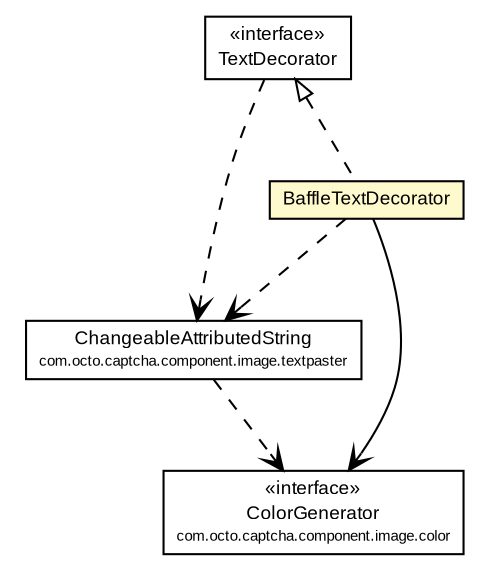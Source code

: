 #!/usr/local/bin/dot
#
# Class diagram 
# Generated by UmlGraph version 4.6 (http://www.spinellis.gr/sw/umlgraph)
#

digraph G {
	edge [fontname="arial",fontsize=10,labelfontname="arial",labelfontsize=10];
	node [fontname="arial",fontsize=10,shape=plaintext];
	// com.octo.captcha.component.image.color.ColorGenerator
	c10095 [label=<<table border="0" cellborder="1" cellspacing="0" cellpadding="2" port="p" href="../../color/ColorGenerator.html">
		<tr><td><table border="0" cellspacing="0" cellpadding="1">
			<tr><td> &laquo;interface&raquo; </td></tr>
			<tr><td> ColorGenerator </td></tr>
			<tr><td><font point-size="7.0"> com.octo.captcha.component.image.color </font></td></tr>
		</table></td></tr>
		</table>>, fontname="arial", fontcolor="black", fontsize=9.0];
	// com.octo.captcha.component.image.textpaster.ChangeableAttributedString
	c10114 [label=<<table border="0" cellborder="1" cellspacing="0" cellpadding="2" port="p" href="../ChangeableAttributedString.html">
		<tr><td><table border="0" cellspacing="0" cellpadding="1">
			<tr><td> ChangeableAttributedString </td></tr>
			<tr><td><font point-size="7.0"> com.octo.captcha.component.image.textpaster </font></td></tr>
		</table></td></tr>
		</table>>, fontname="arial", fontcolor="black", fontsize=9.0];
	// com.octo.captcha.component.image.textpaster.textdecorator.TextDecorator
	c10117 [label=<<table border="0" cellborder="1" cellspacing="0" cellpadding="2" port="p" href="./TextDecorator.html">
		<tr><td><table border="0" cellspacing="0" cellpadding="1">
			<tr><td> &laquo;interface&raquo; </td></tr>
			<tr><td> TextDecorator </td></tr>
		</table></td></tr>
		</table>>, fontname="arial", fontcolor="black", fontsize=9.0];
	// com.octo.captcha.component.image.textpaster.textdecorator.BaffleTextDecorator
	c10119 [label=<<table border="0" cellborder="1" cellspacing="0" cellpadding="2" port="p" bgcolor="lemonChiffon" href="./BaffleTextDecorator.html">
		<tr><td><table border="0" cellspacing="0" cellpadding="1">
			<tr><td> BaffleTextDecorator </td></tr>
		</table></td></tr>
		</table>>, fontname="arial", fontcolor="black", fontsize=9.0];
	//com.octo.captcha.component.image.textpaster.textdecorator.BaffleTextDecorator implements com.octo.captcha.component.image.textpaster.textdecorator.TextDecorator
	c10117:p -> c10119:p [dir=back,arrowtail=empty,style=dashed];
	// com.octo.captcha.component.image.textpaster.textdecorator.BaffleTextDecorator NAVASSOC com.octo.captcha.component.image.color.ColorGenerator
	c10119:p -> c10095:p [taillabel="", label="", headlabel="", fontname="arial", fontcolor="black", fontsize=10.0, color="black", arrowhead=open];
	// com.octo.captcha.component.image.textpaster.ChangeableAttributedString DEPEND com.octo.captcha.component.image.color.ColorGenerator
	c10114:p -> c10095:p [taillabel="", label="", headlabel="", fontname="arial", fontcolor="black", fontsize=10.0, color="black", arrowhead=open, style=dashed];
	// com.octo.captcha.component.image.textpaster.textdecorator.TextDecorator DEPEND com.octo.captcha.component.image.textpaster.ChangeableAttributedString
	c10117:p -> c10114:p [taillabel="", label="", headlabel="", fontname="arial", fontcolor="black", fontsize=10.0, color="black", arrowhead=open, style=dashed];
	// com.octo.captcha.component.image.textpaster.textdecorator.BaffleTextDecorator DEPEND com.octo.captcha.component.image.textpaster.ChangeableAttributedString
	c10119:p -> c10114:p [taillabel="", label="", headlabel="", fontname="arial", fontcolor="black", fontsize=10.0, color="black", arrowhead=open, style=dashed];
}


